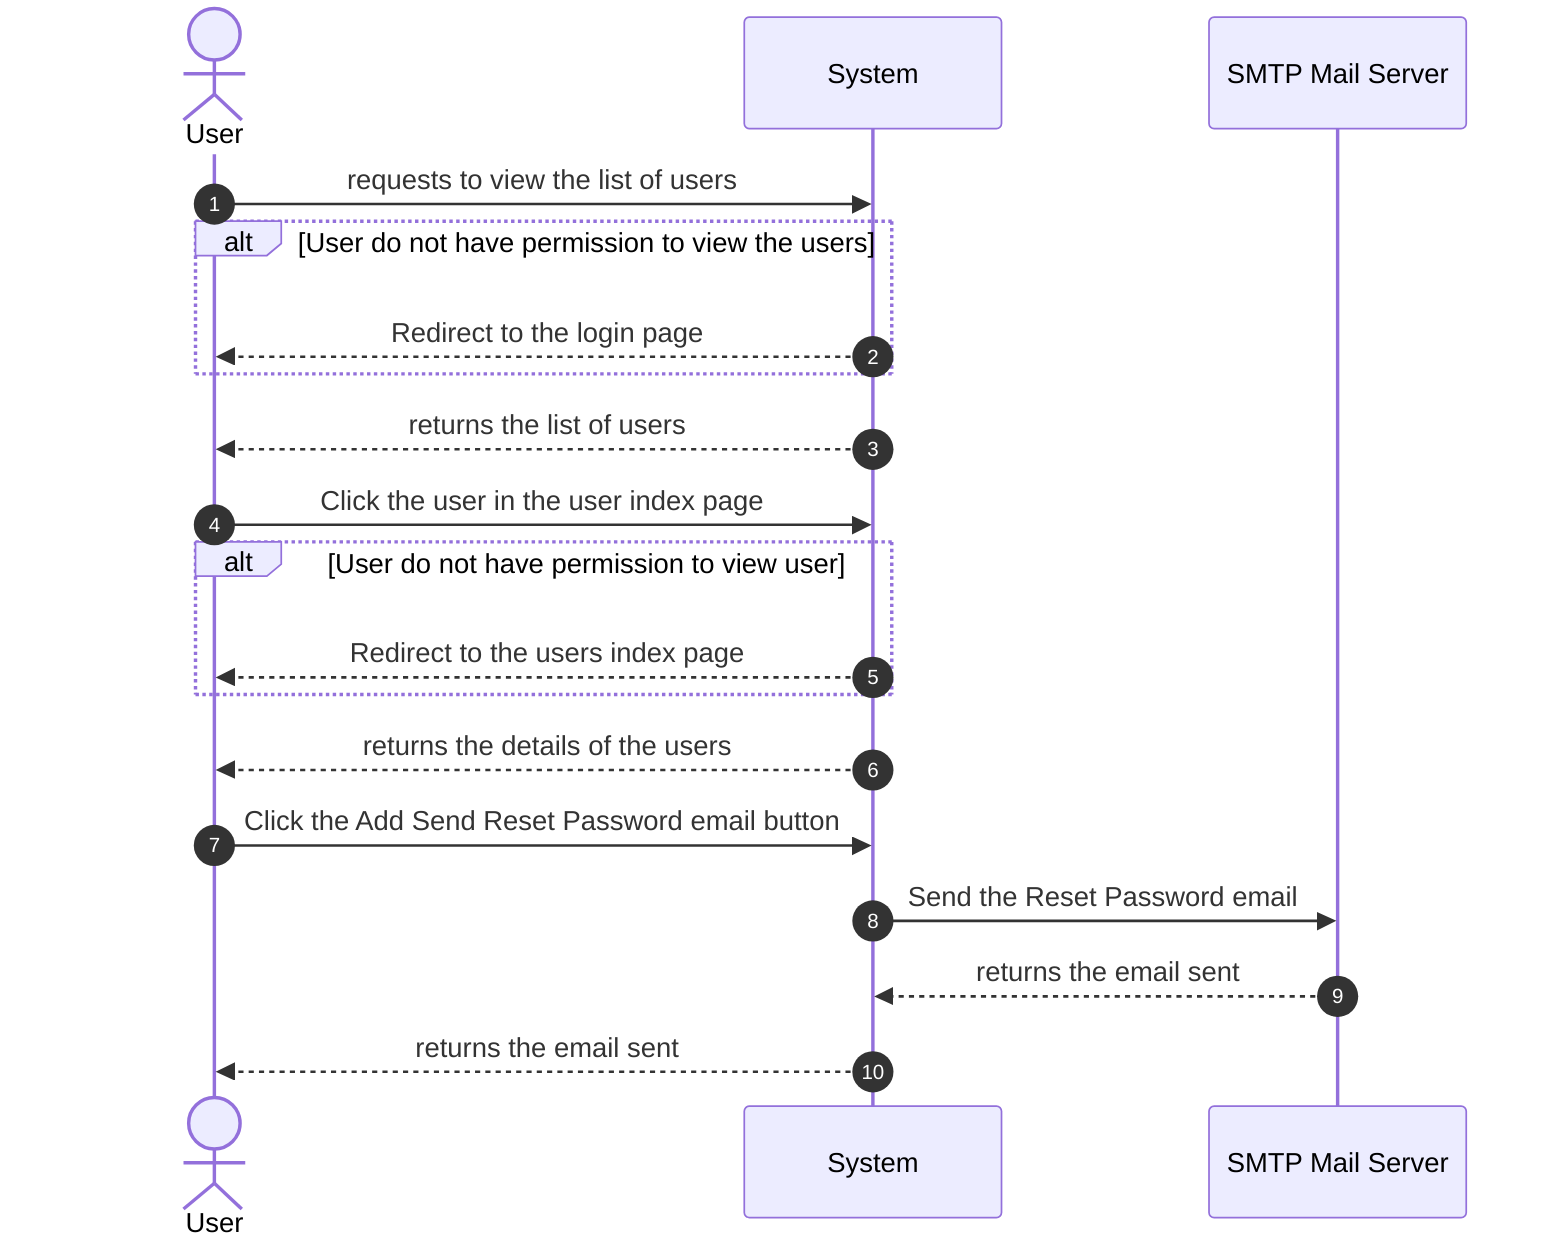 sequenceDiagram
    autonumber
    actor U as User
    participant S as System
    participant SMTP as SMTP Mail Server

    U->>S: requests to view the list of users
    alt User do not have permission to view the users
    S-->>U: Redirect to the login page
    end
    S-->>U: returns the list of users

    U->>S: Click the user in the user index page
    
    alt User do not have permission to view user
    S-->>U: Redirect to the users index page
    end

    S-->>U: returns the details of the users
    U->>S: Click the Add Send Reset Password email button

    S->>SMTP: Send the Reset Password email
    SMTP-->>S: returns the email sent

    S-->>U: returns the email sent
